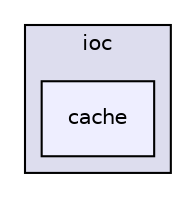 digraph "src/ioc/cache" {
  compound=true
  node [ fontsize="10", fontname="Helvetica"];
  edge [ labelfontsize="10", labelfontname="Helvetica"];
  subgraph clusterdir_132d9c591ce68e492336e5ab1a5b0159 {
    graph [ bgcolor="#ddddee", pencolor="black", label="ioc" fontname="Helvetica", fontsize="10", URL="dir_132d9c591ce68e492336e5ab1a5b0159.html"]
  dir_4f328f941ca3b7c6872c155d16d405e3 [shape=box, label="cache", style="filled", fillcolor="#eeeeff", pencolor="black", URL="dir_4f328f941ca3b7c6872c155d16d405e3.html"];
  }
}
